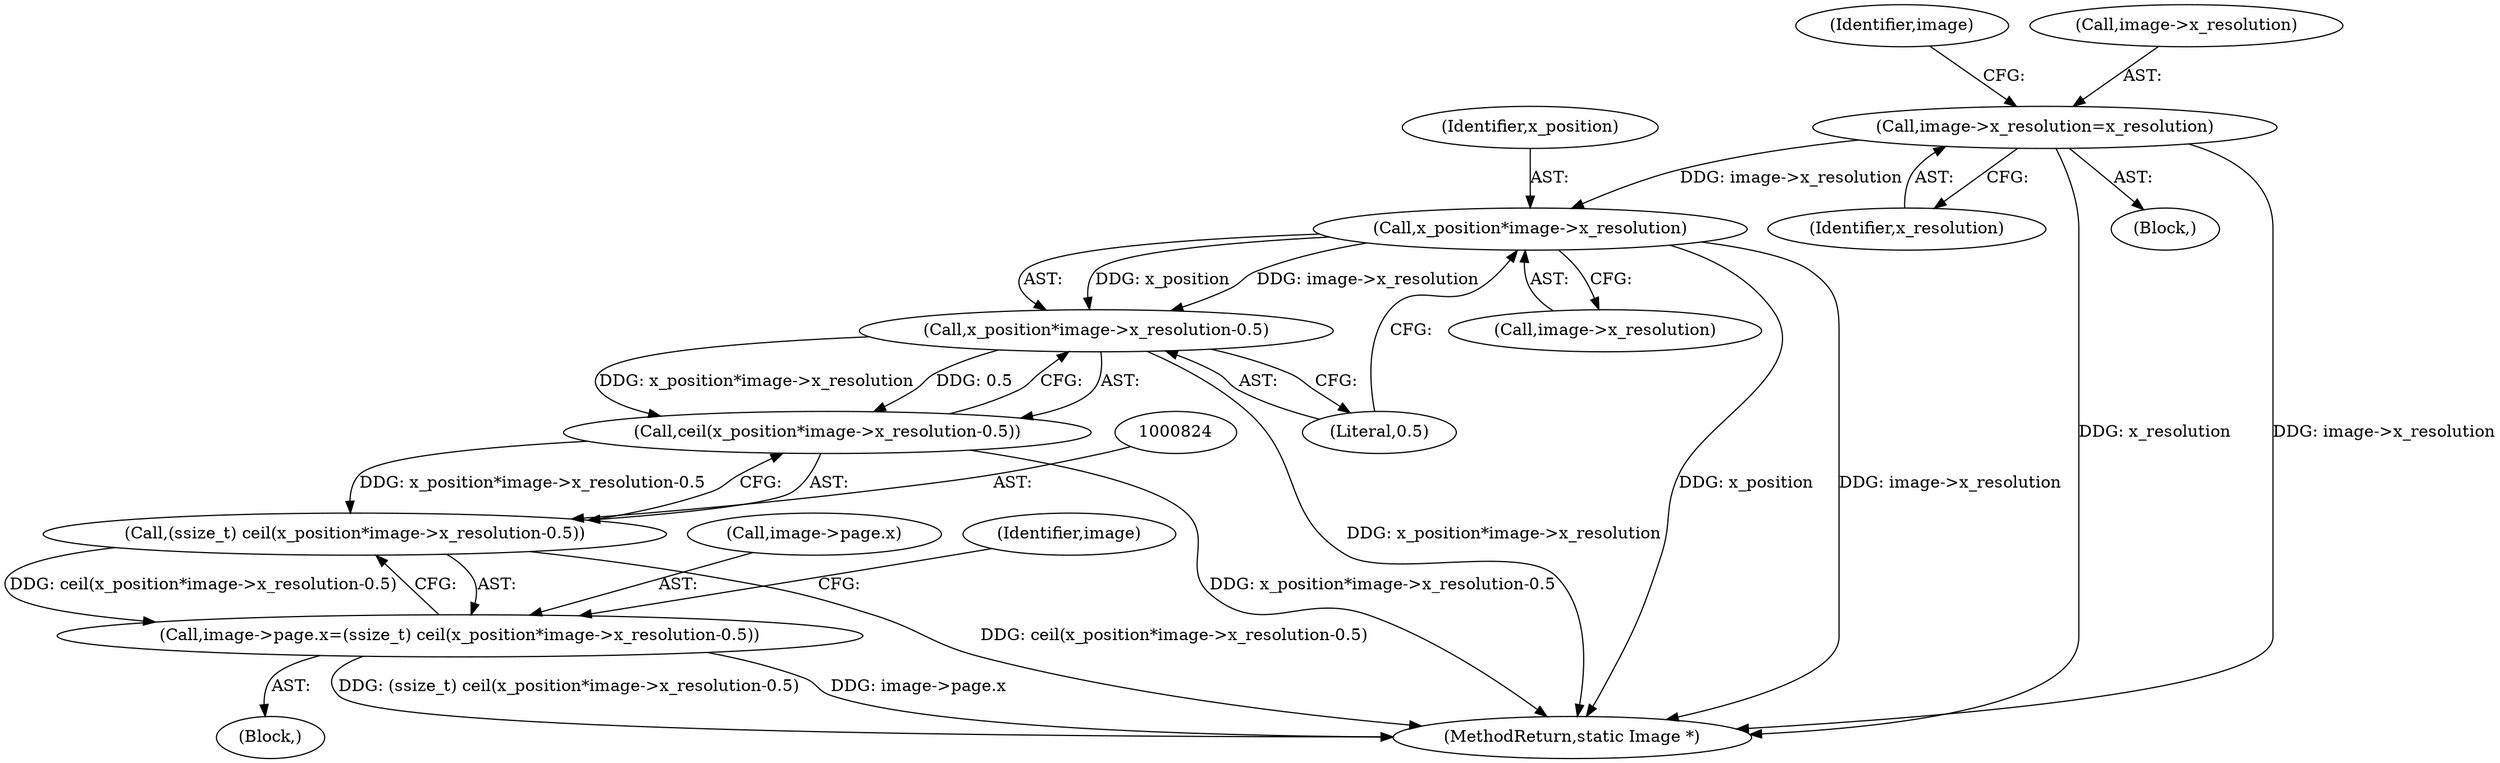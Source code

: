 digraph "0_ImageMagick_f8877abac8e568b2f339cca70c2c3c1b6eaec288@pointer" {
"1000827" [label="(Call,x_position*image->x_resolution)"];
"1000763" [label="(Call,image->x_resolution=x_resolution)"];
"1000826" [label="(Call,x_position*image->x_resolution-0.5)"];
"1000825" [label="(Call,ceil(x_position*image->x_resolution-0.5))"];
"1000823" [label="(Call,(ssize_t) ceil(x_position*image->x_resolution-0.5))"];
"1000817" [label="(Call,image->page.x=(ssize_t) ceil(x_position*image->x_resolution-0.5))"];
"1000818" [label="(Call,image->page.x)"];
"1000770" [label="(Identifier,image)"];
"1000826" [label="(Call,x_position*image->x_resolution-0.5)"];
"1000832" [label="(Literal,0.5)"];
"1000828" [label="(Identifier,x_position)"];
"1000763" [label="(Call,image->x_resolution=x_resolution)"];
"1000767" [label="(Identifier,x_resolution)"];
"1000764" [label="(Call,image->x_resolution)"];
"1003399" [label="(MethodReturn,static Image *)"];
"1000825" [label="(Call,ceil(x_position*image->x_resolution-0.5))"];
"1000816" [label="(Block,)"];
"1000827" [label="(Call,x_position*image->x_resolution)"];
"1000762" [label="(Block,)"];
"1000829" [label="(Call,image->x_resolution)"];
"1000836" [label="(Identifier,image)"];
"1000817" [label="(Call,image->page.x=(ssize_t) ceil(x_position*image->x_resolution-0.5))"];
"1000823" [label="(Call,(ssize_t) ceil(x_position*image->x_resolution-0.5))"];
"1000827" -> "1000826"  [label="AST: "];
"1000827" -> "1000829"  [label="CFG: "];
"1000828" -> "1000827"  [label="AST: "];
"1000829" -> "1000827"  [label="AST: "];
"1000832" -> "1000827"  [label="CFG: "];
"1000827" -> "1003399"  [label="DDG: image->x_resolution"];
"1000827" -> "1003399"  [label="DDG: x_position"];
"1000827" -> "1000826"  [label="DDG: x_position"];
"1000827" -> "1000826"  [label="DDG: image->x_resolution"];
"1000763" -> "1000827"  [label="DDG: image->x_resolution"];
"1000763" -> "1000762"  [label="AST: "];
"1000763" -> "1000767"  [label="CFG: "];
"1000764" -> "1000763"  [label="AST: "];
"1000767" -> "1000763"  [label="AST: "];
"1000770" -> "1000763"  [label="CFG: "];
"1000763" -> "1003399"  [label="DDG: x_resolution"];
"1000763" -> "1003399"  [label="DDG: image->x_resolution"];
"1000826" -> "1000825"  [label="AST: "];
"1000826" -> "1000832"  [label="CFG: "];
"1000832" -> "1000826"  [label="AST: "];
"1000825" -> "1000826"  [label="CFG: "];
"1000826" -> "1003399"  [label="DDG: x_position*image->x_resolution"];
"1000826" -> "1000825"  [label="DDG: x_position*image->x_resolution"];
"1000826" -> "1000825"  [label="DDG: 0.5"];
"1000825" -> "1000823"  [label="AST: "];
"1000823" -> "1000825"  [label="CFG: "];
"1000825" -> "1003399"  [label="DDG: x_position*image->x_resolution-0.5"];
"1000825" -> "1000823"  [label="DDG: x_position*image->x_resolution-0.5"];
"1000823" -> "1000817"  [label="AST: "];
"1000824" -> "1000823"  [label="AST: "];
"1000817" -> "1000823"  [label="CFG: "];
"1000823" -> "1003399"  [label="DDG: ceil(x_position*image->x_resolution-0.5)"];
"1000823" -> "1000817"  [label="DDG: ceil(x_position*image->x_resolution-0.5)"];
"1000817" -> "1000816"  [label="AST: "];
"1000818" -> "1000817"  [label="AST: "];
"1000836" -> "1000817"  [label="CFG: "];
"1000817" -> "1003399"  [label="DDG: image->page.x"];
"1000817" -> "1003399"  [label="DDG: (ssize_t) ceil(x_position*image->x_resolution-0.5)"];
}
